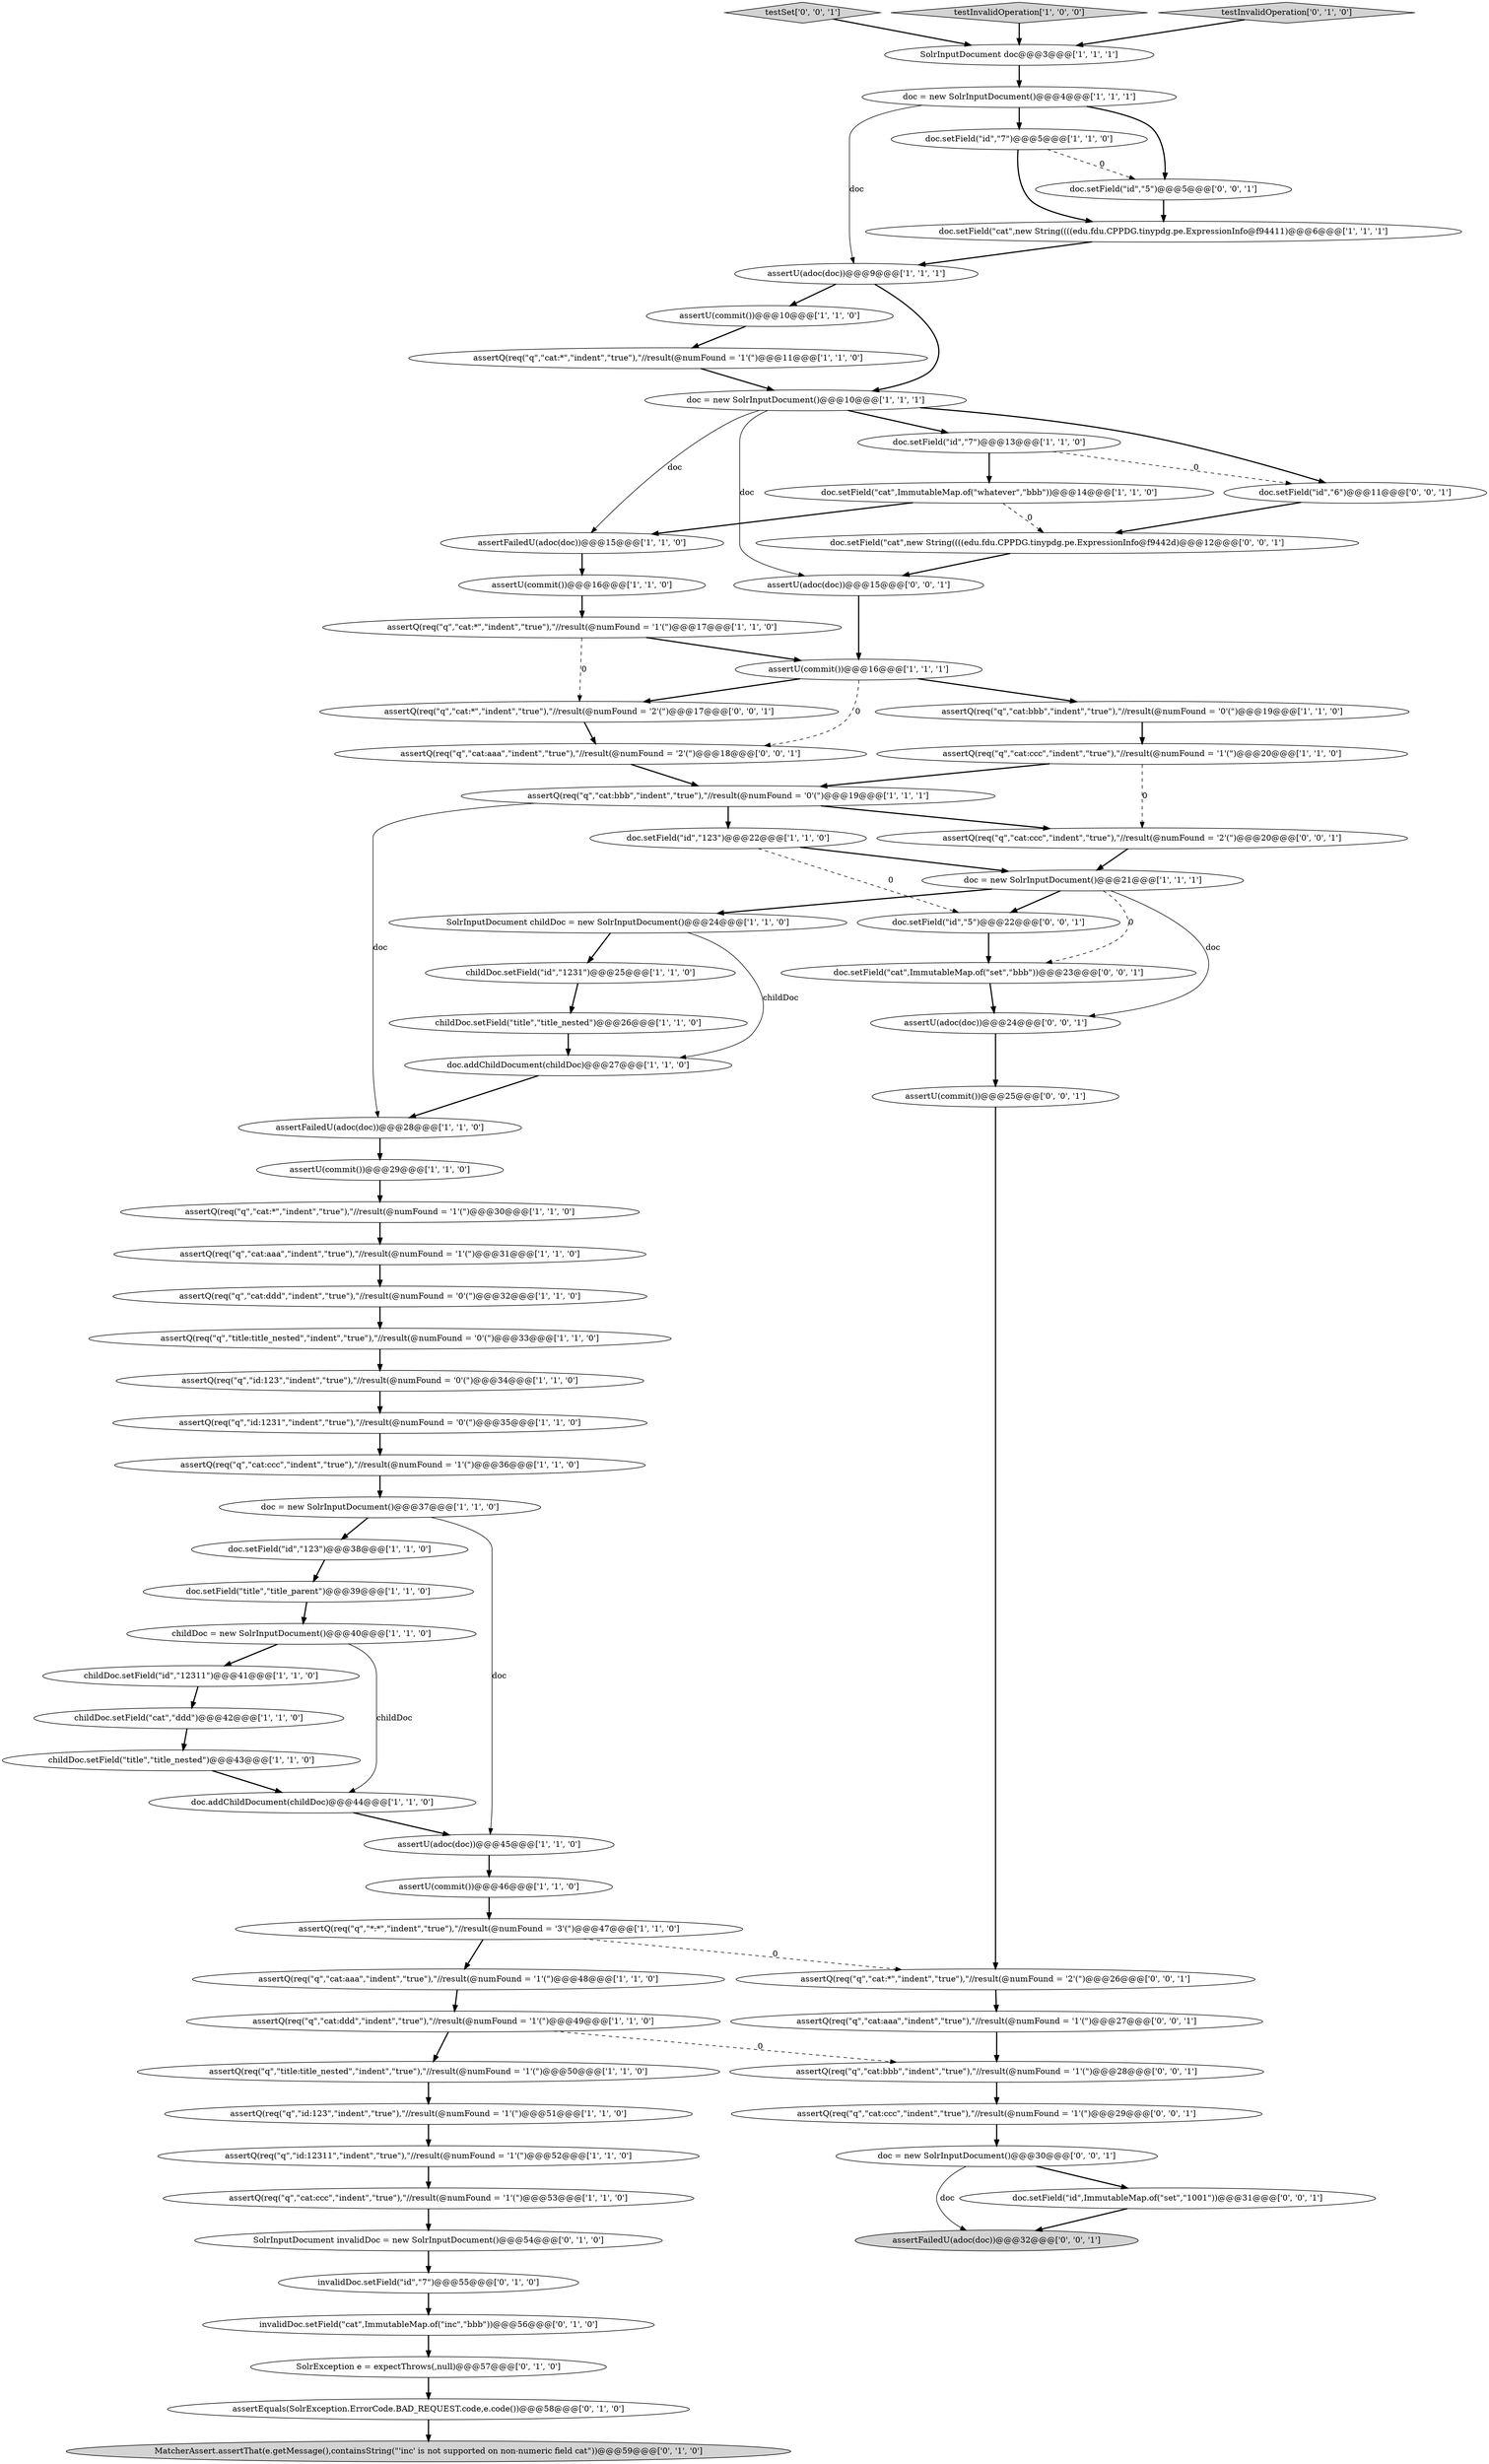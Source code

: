 digraph {
31 [style = filled, label = "doc.addChildDocument(childDoc)@@@44@@@['1', '1', '0']", fillcolor = white, shape = ellipse image = "AAA0AAABBB1BBB"];
54 [style = filled, label = "invalidDoc.setField(\"cat\",ImmutableMap.of(\"inc\",\"bbb\"))@@@56@@@['0', '1', '0']", fillcolor = white, shape = ellipse image = "AAA1AAABBB2BBB"];
72 [style = filled, label = "doc.setField(\"id\",\"6\")@@@11@@@['0', '0', '1']", fillcolor = white, shape = ellipse image = "AAA0AAABBB3BBB"];
14 [style = filled, label = "assertU(commit())@@@16@@@['1', '1', '1']", fillcolor = white, shape = ellipse image = "AAA0AAABBB1BBB"];
22 [style = filled, label = "childDoc = new SolrInputDocument()@@@40@@@['1', '1', '0']", fillcolor = white, shape = ellipse image = "AAA0AAABBB1BBB"];
66 [style = filled, label = "assertQ(req(\"q\",\"cat:aaa\",\"indent\",\"true\"),\"//result(@numFound = '2'(\")@@@18@@@['0', '0', '1']", fillcolor = white, shape = ellipse image = "AAA0AAABBB3BBB"];
28 [style = filled, label = "assertQ(req(\"q\",\"cat:ccc\",\"indent\",\"true\"),\"//result(@numFound = '1'(\")@@@53@@@['1', '1', '0']", fillcolor = white, shape = ellipse image = "AAA0AAABBB1BBB"];
42 [style = filled, label = "doc = new SolrInputDocument()@@@4@@@['1', '1', '1']", fillcolor = white, shape = ellipse image = "AAA0AAABBB1BBB"];
56 [style = filled, label = "assertEquals(SolrException.ErrorCode.BAD_REQUEST.code,e.code())@@@58@@@['0', '1', '0']", fillcolor = white, shape = ellipse image = "AAA1AAABBB2BBB"];
63 [style = filled, label = "assertQ(req(\"q\",\"cat:*\",\"indent\",\"true\"),\"//result(@numFound = '2'(\")@@@17@@@['0', '0', '1']", fillcolor = white, shape = ellipse image = "AAA0AAABBB3BBB"];
73 [style = filled, label = "assertQ(req(\"q\",\"cat:ccc\",\"indent\",\"true\"),\"//result(@numFound = '2'(\")@@@20@@@['0', '0', '1']", fillcolor = white, shape = ellipse image = "AAA0AAABBB3BBB"];
0 [style = filled, label = "SolrInputDocument doc@@@3@@@['1', '1', '1']", fillcolor = white, shape = ellipse image = "AAA0AAABBB1BBB"];
11 [style = filled, label = "assertQ(req(\"q\",\"cat:bbb\",\"indent\",\"true\"),\"//result(@numFound = '0'(\")@@@19@@@['1', '1', '1']", fillcolor = white, shape = ellipse image = "AAA0AAABBB1BBB"];
21 [style = filled, label = "assertQ(req(\"q\",\"cat:ccc\",\"indent\",\"true\"),\"//result(@numFound = '1'(\")@@@20@@@['1', '1', '0']", fillcolor = white, shape = ellipse image = "AAA0AAABBB1BBB"];
37 [style = filled, label = "SolrInputDocument childDoc = new SolrInputDocument()@@@24@@@['1', '1', '0']", fillcolor = white, shape = ellipse image = "AAA0AAABBB1BBB"];
62 [style = filled, label = "assertU(commit())@@@25@@@['0', '0', '1']", fillcolor = white, shape = ellipse image = "AAA0AAABBB3BBB"];
49 [style = filled, label = "assertQ(req(\"q\",\"cat:*\",\"indent\",\"true\"),\"//result(@numFound = '1'(\")@@@11@@@['1', '1', '0']", fillcolor = white, shape = ellipse image = "AAA0AAABBB1BBB"];
61 [style = filled, label = "assertQ(req(\"q\",\"cat:ccc\",\"indent\",\"true\"),\"//result(@numFound = '1'(\")@@@29@@@['0', '0', '1']", fillcolor = white, shape = ellipse image = "AAA0AAABBB3BBB"];
58 [style = filled, label = "testSet['0', '0', '1']", fillcolor = lightgray, shape = diamond image = "AAA0AAABBB3BBB"];
39 [style = filled, label = "assertQ(req(\"q\",\"title:title_nested\",\"indent\",\"true\"),\"//result(@numFound = '0'(\")@@@33@@@['1', '1', '0']", fillcolor = white, shape = ellipse image = "AAA0AAABBB1BBB"];
44 [style = filled, label = "assertQ(req(\"q\",\"cat:aaa\",\"indent\",\"true\"),\"//result(@numFound = '1'(\")@@@31@@@['1', '1', '0']", fillcolor = white, shape = ellipse image = "AAA0AAABBB1BBB"];
59 [style = filled, label = "doc.setField(\"id\",\"5\")@@@5@@@['0', '0', '1']", fillcolor = white, shape = ellipse image = "AAA0AAABBB3BBB"];
65 [style = filled, label = "doc.setField(\"cat\",ImmutableMap.of(\"set\",\"bbb\"))@@@23@@@['0', '0', '1']", fillcolor = white, shape = ellipse image = "AAA0AAABBB3BBB"];
32 [style = filled, label = "doc.setField(\"cat\",new String((((edu.fdu.CPPDG.tinypdg.pe.ExpressionInfo@f94411)@@@6@@@['1', '1', '1']", fillcolor = white, shape = ellipse image = "AAA0AAABBB1BBB"];
12 [style = filled, label = "assertQ(req(\"q\",\"title:title_nested\",\"indent\",\"true\"),\"//result(@numFound = '1'(\")@@@50@@@['1', '1', '0']", fillcolor = white, shape = ellipse image = "AAA0AAABBB1BBB"];
38 [style = filled, label = "doc.setField(\"id\",\"7\")@@@13@@@['1', '1', '0']", fillcolor = white, shape = ellipse image = "AAA0AAABBB1BBB"];
46 [style = filled, label = "doc.setField(\"cat\",ImmutableMap.of(\"whatever\",\"bbb\"))@@@14@@@['1', '1', '0']", fillcolor = white, shape = ellipse image = "AAA0AAABBB1BBB"];
25 [style = filled, label = "assertQ(req(\"q\",\"*:*\",\"indent\",\"true\"),\"//result(@numFound = '3'(\")@@@47@@@['1', '1', '0']", fillcolor = white, shape = ellipse image = "AAA0AAABBB1BBB"];
15 [style = filled, label = "testInvalidOperation['1', '0', '0']", fillcolor = lightgray, shape = diamond image = "AAA0AAABBB1BBB"];
20 [style = filled, label = "doc.setField(\"id\",\"7\")@@@5@@@['1', '1', '0']", fillcolor = white, shape = ellipse image = "AAA0AAABBB1BBB"];
29 [style = filled, label = "assertU(commit())@@@10@@@['1', '1', '0']", fillcolor = white, shape = ellipse image = "AAA0AAABBB1BBB"];
6 [style = filled, label = "assertFailedU(adoc(doc))@@@15@@@['1', '1', '0']", fillcolor = white, shape = ellipse image = "AAA0AAABBB1BBB"];
33 [style = filled, label = "assertQ(req(\"q\",\"id:123\",\"indent\",\"true\"),\"//result(@numFound = '1'(\")@@@51@@@['1', '1', '0']", fillcolor = white, shape = ellipse image = "AAA0AAABBB1BBB"];
45 [style = filled, label = "doc.setField(\"id\",\"123\")@@@38@@@['1', '1', '0']", fillcolor = white, shape = ellipse image = "AAA0AAABBB1BBB"];
27 [style = filled, label = "doc = new SolrInputDocument()@@@10@@@['1', '1', '1']", fillcolor = white, shape = ellipse image = "AAA0AAABBB1BBB"];
35 [style = filled, label = "childDoc.setField(\"id\",\"1231\")@@@25@@@['1', '1', '0']", fillcolor = white, shape = ellipse image = "AAA0AAABBB1BBB"];
47 [style = filled, label = "assertQ(req(\"q\",\"id:1231\",\"indent\",\"true\"),\"//result(@numFound = '0'(\")@@@35@@@['1', '1', '0']", fillcolor = white, shape = ellipse image = "AAA0AAABBB1BBB"];
48 [style = filled, label = "assertQ(req(\"q\",\"id:12311\",\"indent\",\"true\"),\"//result(@numFound = '1'(\")@@@52@@@['1', '1', '0']", fillcolor = white, shape = ellipse image = "AAA0AAABBB1BBB"];
19 [style = filled, label = "assertQ(req(\"q\",\"cat:ccc\",\"indent\",\"true\"),\"//result(@numFound = '1'(\")@@@36@@@['1', '1', '0']", fillcolor = white, shape = ellipse image = "AAA0AAABBB1BBB"];
64 [style = filled, label = "doc.setField(\"cat\",new String((((edu.fdu.CPPDG.tinypdg.pe.ExpressionInfo@f9442d)@@@12@@@['0', '0', '1']", fillcolor = white, shape = ellipse image = "AAA0AAABBB3BBB"];
24 [style = filled, label = "assertU(commit())@@@16@@@['1', '1', '0']", fillcolor = white, shape = ellipse image = "AAA0AAABBB1BBB"];
67 [style = filled, label = "assertU(adoc(doc))@@@24@@@['0', '0', '1']", fillcolor = white, shape = ellipse image = "AAA0AAABBB3BBB"];
50 [style = filled, label = "testInvalidOperation['0', '1', '0']", fillcolor = lightgray, shape = diamond image = "AAA0AAABBB2BBB"];
5 [style = filled, label = "assertQ(req(\"q\",\"cat:aaa\",\"indent\",\"true\"),\"//result(@numFound = '1'(\")@@@48@@@['1', '1', '0']", fillcolor = white, shape = ellipse image = "AAA0AAABBB1BBB"];
74 [style = filled, label = "assertQ(req(\"q\",\"cat:*\",\"indent\",\"true\"),\"//result(@numFound = '2'(\")@@@26@@@['0', '0', '1']", fillcolor = white, shape = ellipse image = "AAA0AAABBB3BBB"];
68 [style = filled, label = "assertQ(req(\"q\",\"cat:aaa\",\"indent\",\"true\"),\"//result(@numFound = '1'(\")@@@27@@@['0', '0', '1']", fillcolor = white, shape = ellipse image = "AAA0AAABBB3BBB"];
36 [style = filled, label = "assertQ(req(\"q\",\"cat:*\",\"indent\",\"true\"),\"//result(@numFound = '1'(\")@@@17@@@['1', '1', '0']", fillcolor = white, shape = ellipse image = "AAA0AAABBB1BBB"];
75 [style = filled, label = "doc = new SolrInputDocument()@@@30@@@['0', '0', '1']", fillcolor = white, shape = ellipse image = "AAA0AAABBB3BBB"];
71 [style = filled, label = "doc.setField(\"id\",\"5\")@@@22@@@['0', '0', '1']", fillcolor = white, shape = ellipse image = "AAA0AAABBB3BBB"];
43 [style = filled, label = "childDoc.setField(\"cat\",\"ddd\")@@@42@@@['1', '1', '0']", fillcolor = white, shape = ellipse image = "AAA0AAABBB1BBB"];
52 [style = filled, label = "invalidDoc.setField(\"id\",\"7\")@@@55@@@['0', '1', '0']", fillcolor = white, shape = ellipse image = "AAA1AAABBB2BBB"];
41 [style = filled, label = "doc.setField(\"id\",\"123\")@@@22@@@['1', '1', '0']", fillcolor = white, shape = ellipse image = "AAA0AAABBB1BBB"];
26 [style = filled, label = "childDoc.setField(\"title\",\"title_nested\")@@@43@@@['1', '1', '0']", fillcolor = white, shape = ellipse image = "AAA0AAABBB1BBB"];
70 [style = filled, label = "assertU(adoc(doc))@@@15@@@['0', '0', '1']", fillcolor = white, shape = ellipse image = "AAA0AAABBB3BBB"];
30 [style = filled, label = "assertU(commit())@@@29@@@['1', '1', '0']", fillcolor = white, shape = ellipse image = "AAA0AAABBB1BBB"];
8 [style = filled, label = "doc = new SolrInputDocument()@@@21@@@['1', '1', '1']", fillcolor = white, shape = ellipse image = "AAA0AAABBB1BBB"];
1 [style = filled, label = "assertQ(req(\"q\",\"cat:ddd\",\"indent\",\"true\"),\"//result(@numFound = '1'(\")@@@49@@@['1', '1', '0']", fillcolor = white, shape = ellipse image = "AAA0AAABBB1BBB"];
10 [style = filled, label = "assertU(adoc(doc))@@@9@@@['1', '1', '1']", fillcolor = white, shape = ellipse image = "AAA0AAABBB1BBB"];
3 [style = filled, label = "assertU(commit())@@@46@@@['1', '1', '0']", fillcolor = white, shape = ellipse image = "AAA0AAABBB1BBB"];
40 [style = filled, label = "assertQ(req(\"q\",\"cat:*\",\"indent\",\"true\"),\"//result(@numFound = '1'(\")@@@30@@@['1', '1', '0']", fillcolor = white, shape = ellipse image = "AAA0AAABBB1BBB"];
53 [style = filled, label = "MatcherAssert.assertThat(e.getMessage(),containsString(\"'inc' is not supported on non-numeric field cat\"))@@@59@@@['0', '1', '0']", fillcolor = lightgray, shape = ellipse image = "AAA1AAABBB2BBB"];
57 [style = filled, label = "assertFailedU(adoc(doc))@@@32@@@['0', '0', '1']", fillcolor = lightgray, shape = ellipse image = "AAA0AAABBB3BBB"];
60 [style = filled, label = "assertQ(req(\"q\",\"cat:bbb\",\"indent\",\"true\"),\"//result(@numFound = '1'(\")@@@28@@@['0', '0', '1']", fillcolor = white, shape = ellipse image = "AAA0AAABBB3BBB"];
69 [style = filled, label = "doc.setField(\"id\",ImmutableMap.of(\"set\",\"1001\"))@@@31@@@['0', '0', '1']", fillcolor = white, shape = ellipse image = "AAA0AAABBB3BBB"];
9 [style = filled, label = "assertQ(req(\"q\",\"id:123\",\"indent\",\"true\"),\"//result(@numFound = '0'(\")@@@34@@@['1', '1', '0']", fillcolor = white, shape = ellipse image = "AAA0AAABBB1BBB"];
4 [style = filled, label = "assertQ(req(\"q\",\"cat:ddd\",\"indent\",\"true\"),\"//result(@numFound = '0'(\")@@@32@@@['1', '1', '0']", fillcolor = white, shape = ellipse image = "AAA0AAABBB1BBB"];
34 [style = filled, label = "doc.setField(\"title\",\"title_parent\")@@@39@@@['1', '1', '0']", fillcolor = white, shape = ellipse image = "AAA0AAABBB1BBB"];
17 [style = filled, label = "doc = new SolrInputDocument()@@@37@@@['1', '1', '0']", fillcolor = white, shape = ellipse image = "AAA0AAABBB1BBB"];
13 [style = filled, label = "assertFailedU(adoc(doc))@@@28@@@['1', '1', '0']", fillcolor = white, shape = ellipse image = "AAA0AAABBB1BBB"];
23 [style = filled, label = "doc.addChildDocument(childDoc)@@@27@@@['1', '1', '0']", fillcolor = white, shape = ellipse image = "AAA0AAABBB1BBB"];
7 [style = filled, label = "assertU(adoc(doc))@@@45@@@['1', '1', '0']", fillcolor = white, shape = ellipse image = "AAA0AAABBB1BBB"];
55 [style = filled, label = "SolrInputDocument invalidDoc = new SolrInputDocument()@@@54@@@['0', '1', '0']", fillcolor = white, shape = ellipse image = "AAA1AAABBB2BBB"];
51 [style = filled, label = "SolrException e = expectThrows(,null)@@@57@@@['0', '1', '0']", fillcolor = white, shape = ellipse image = "AAA1AAABBB2BBB"];
2 [style = filled, label = "childDoc.setField(\"id\",\"12311\")@@@41@@@['1', '1', '0']", fillcolor = white, shape = ellipse image = "AAA0AAABBB1BBB"];
16 [style = filled, label = "assertQ(req(\"q\",\"cat:bbb\",\"indent\",\"true\"),\"//result(@numFound = '0'(\")@@@19@@@['1', '1', '0']", fillcolor = white, shape = ellipse image = "AAA0AAABBB1BBB"];
18 [style = filled, label = "childDoc.setField(\"title\",\"title_nested\")@@@26@@@['1', '1', '0']", fillcolor = white, shape = ellipse image = "AAA0AAABBB1BBB"];
50->0 [style = bold, label=""];
12->33 [style = bold, label=""];
60->61 [style = bold, label=""];
62->74 [style = bold, label=""];
56->53 [style = bold, label=""];
25->74 [style = dashed, label="0"];
36->63 [style = dashed, label="0"];
33->48 [style = bold, label=""];
37->35 [style = bold, label=""];
5->1 [style = bold, label=""];
68->60 [style = bold, label=""];
65->67 [style = bold, label=""];
37->23 [style = solid, label="childDoc"];
27->6 [style = solid, label="doc"];
15->0 [style = bold, label=""];
1->60 [style = dashed, label="0"];
3->25 [style = bold, label=""];
35->18 [style = bold, label=""];
54->51 [style = bold, label=""];
38->72 [style = dashed, label="0"];
46->64 [style = dashed, label="0"];
0->42 [style = bold, label=""];
1->12 [style = bold, label=""];
27->70 [style = solid, label="doc"];
44->4 [style = bold, label=""];
20->32 [style = bold, label=""];
8->37 [style = bold, label=""];
38->46 [style = bold, label=""];
11->13 [style = solid, label="doc"];
63->66 [style = bold, label=""];
28->55 [style = bold, label=""];
61->75 [style = bold, label=""];
25->5 [style = bold, label=""];
42->20 [style = bold, label=""];
32->10 [style = bold, label=""];
36->14 [style = bold, label=""];
58->0 [style = bold, label=""];
72->64 [style = bold, label=""];
55->52 [style = bold, label=""];
51->56 [style = bold, label=""];
74->68 [style = bold, label=""];
34->22 [style = bold, label=""];
67->62 [style = bold, label=""];
22->2 [style = bold, label=""];
21->11 [style = bold, label=""];
2->43 [style = bold, label=""];
14->16 [style = bold, label=""];
22->31 [style = solid, label="childDoc"];
27->38 [style = bold, label=""];
47->19 [style = bold, label=""];
21->73 [style = dashed, label="0"];
6->24 [style = bold, label=""];
41->71 [style = dashed, label="0"];
42->10 [style = solid, label="doc"];
45->34 [style = bold, label=""];
8->67 [style = solid, label="doc"];
69->57 [style = bold, label=""];
7->3 [style = bold, label=""];
23->13 [style = bold, label=""];
11->41 [style = bold, label=""];
19->17 [style = bold, label=""];
70->14 [style = bold, label=""];
41->8 [style = bold, label=""];
39->9 [style = bold, label=""];
9->47 [style = bold, label=""];
75->69 [style = bold, label=""];
29->49 [style = bold, label=""];
18->23 [style = bold, label=""];
14->63 [style = bold, label=""];
49->27 [style = bold, label=""];
20->59 [style = dashed, label="0"];
17->45 [style = bold, label=""];
13->30 [style = bold, label=""];
27->72 [style = bold, label=""];
24->36 [style = bold, label=""];
8->65 [style = dashed, label="0"];
64->70 [style = bold, label=""];
26->31 [style = bold, label=""];
4->39 [style = bold, label=""];
42->59 [style = bold, label=""];
10->27 [style = bold, label=""];
75->57 [style = solid, label="doc"];
10->29 [style = bold, label=""];
52->54 [style = bold, label=""];
11->73 [style = bold, label=""];
66->11 [style = bold, label=""];
14->66 [style = dashed, label="0"];
40->44 [style = bold, label=""];
16->21 [style = bold, label=""];
48->28 [style = bold, label=""];
46->6 [style = bold, label=""];
30->40 [style = bold, label=""];
43->26 [style = bold, label=""];
71->65 [style = bold, label=""];
59->32 [style = bold, label=""];
8->71 [style = bold, label=""];
31->7 [style = bold, label=""];
17->7 [style = solid, label="doc"];
73->8 [style = bold, label=""];
}
